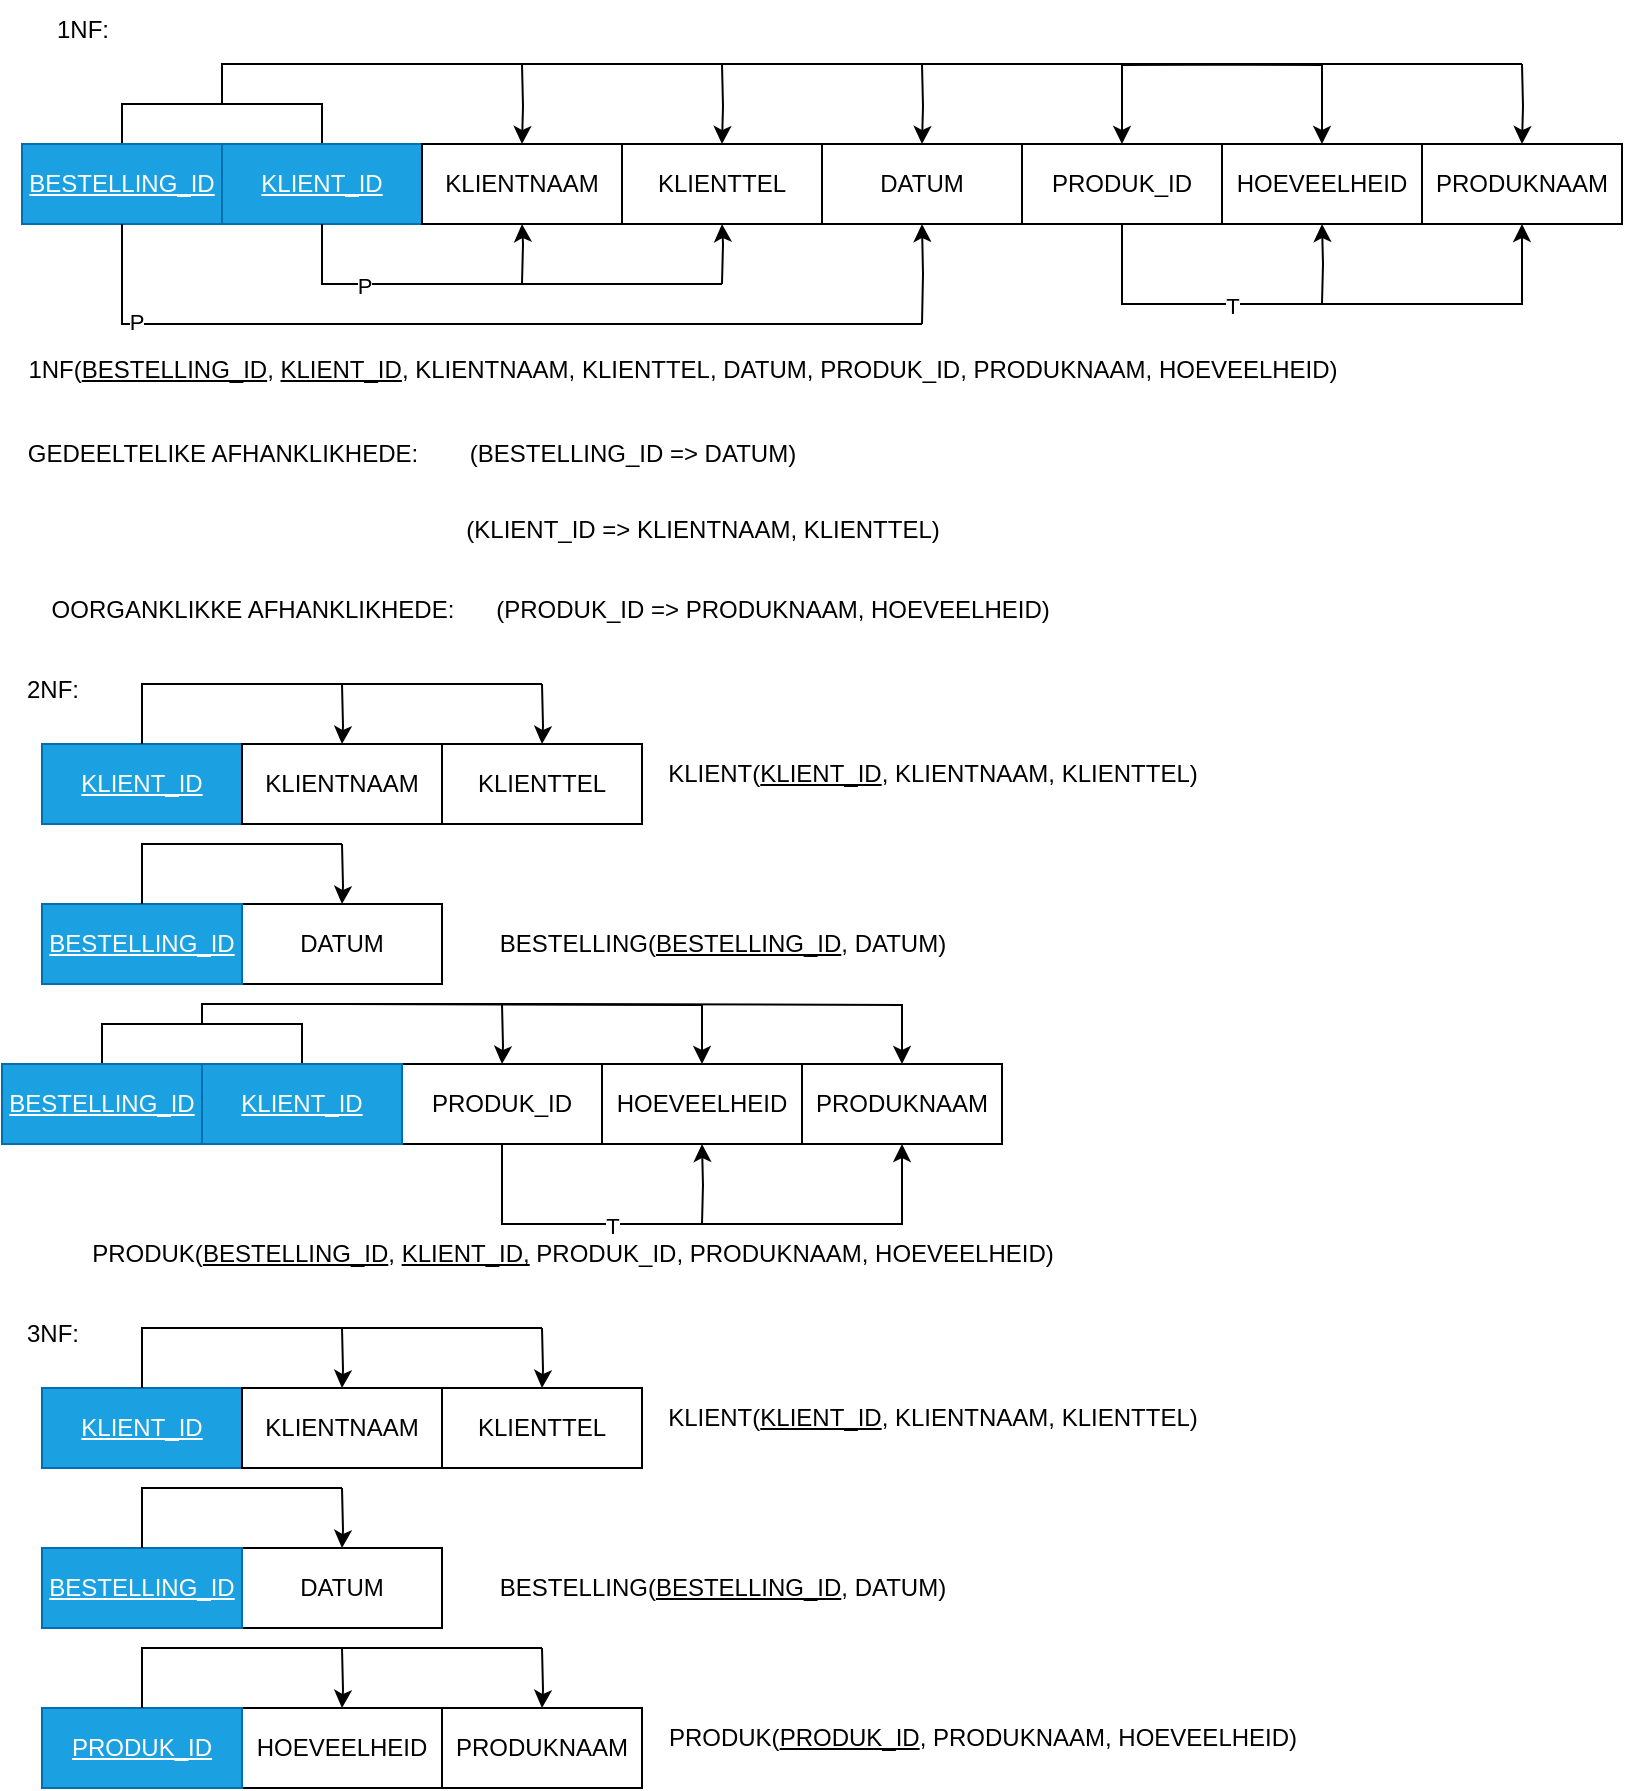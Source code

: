 <mxfile version="26.2.2">
  <diagram id="_hXymrpGF0wFrBP044Yz" name="Page-1">
    <mxGraphModel dx="1044" dy="626" grid="1" gridSize="10" guides="1" tooltips="1" connect="1" arrows="1" fold="1" page="1" pageScale="1" pageWidth="827" pageHeight="1169" math="0" shadow="0">
      <root>
        <mxCell id="0" />
        <mxCell id="1" parent="0" />
        <mxCell id="FdiNI-0ySeMm-yAumP3X-1" value="" style="endArrow=none;html=1;rounded=0;exitX=0.5;exitY=0;exitDx=0;exitDy=0;entryX=0.5;entryY=0;entryDx=0;entryDy=0;startFill=0;" parent="1" source="FdiNI-0ySeMm-yAumP3X-7" target="FdiNI-0ySeMm-yAumP3X-2" edge="1">
          <mxGeometry width="50" height="50" relative="1" as="geometry">
            <mxPoint x="80" y="270" as="sourcePoint" />
            <mxPoint x="100" y="240" as="targetPoint" />
            <Array as="points">
              <mxPoint x="60" y="120" />
              <mxPoint x="160" y="120" />
            </Array>
          </mxGeometry>
        </mxCell>
        <mxCell id="FdiNI-0ySeMm-yAumP3X-2" value="&lt;u&gt;KLIENT_ID&lt;/u&gt;" style="whiteSpace=wrap;html=1;align=center;fillColor=#1ba1e2;fontColor=#ffffff;strokeColor=#006EAF;" parent="1" vertex="1">
          <mxGeometry x="110" y="140" width="100" height="40" as="geometry" />
        </mxCell>
        <mxCell id="FdiNI-0ySeMm-yAumP3X-14" style="edgeStyle=orthogonalEdgeStyle;rounded=0;orthogonalLoop=1;jettySize=auto;html=1;" parent="1" target="FdiNI-0ySeMm-yAumP3X-3" edge="1">
          <mxGeometry relative="1" as="geometry">
            <mxPoint x="260" y="100" as="sourcePoint" />
          </mxGeometry>
        </mxCell>
        <mxCell id="FdiNI-0ySeMm-yAumP3X-20" style="edgeStyle=orthogonalEdgeStyle;rounded=0;orthogonalLoop=1;jettySize=auto;html=1;" parent="1" target="FdiNI-0ySeMm-yAumP3X-3" edge="1">
          <mxGeometry relative="1" as="geometry">
            <mxPoint x="260" y="210" as="sourcePoint" />
          </mxGeometry>
        </mxCell>
        <mxCell id="FdiNI-0ySeMm-yAumP3X-3" value="KLIENTNAAM" style="whiteSpace=wrap;html=1;align=center;" parent="1" vertex="1">
          <mxGeometry x="210" y="140" width="100" height="40" as="geometry" />
        </mxCell>
        <mxCell id="FdiNI-0ySeMm-yAumP3X-15" style="edgeStyle=orthogonalEdgeStyle;rounded=0;orthogonalLoop=1;jettySize=auto;html=1;" parent="1" target="FdiNI-0ySeMm-yAumP3X-4" edge="1">
          <mxGeometry relative="1" as="geometry">
            <mxPoint x="360" y="100" as="sourcePoint" />
          </mxGeometry>
        </mxCell>
        <mxCell id="FdiNI-0ySeMm-yAumP3X-21" style="edgeStyle=orthogonalEdgeStyle;rounded=0;orthogonalLoop=1;jettySize=auto;html=1;" parent="1" target="FdiNI-0ySeMm-yAumP3X-4" edge="1">
          <mxGeometry relative="1" as="geometry">
            <mxPoint x="360" y="210" as="sourcePoint" />
          </mxGeometry>
        </mxCell>
        <mxCell id="FdiNI-0ySeMm-yAumP3X-4" value="KLIENTTEL" style="whiteSpace=wrap;html=1;align=center;" parent="1" vertex="1">
          <mxGeometry x="310" y="140" width="100" height="40" as="geometry" />
        </mxCell>
        <mxCell id="FdiNI-0ySeMm-yAumP3X-16" style="edgeStyle=orthogonalEdgeStyle;rounded=0;orthogonalLoop=1;jettySize=auto;html=1;" parent="1" target="FdiNI-0ySeMm-yAumP3X-5" edge="1">
          <mxGeometry relative="1" as="geometry">
            <mxPoint x="460.0" y="100" as="sourcePoint" />
          </mxGeometry>
        </mxCell>
        <mxCell id="FdiNI-0ySeMm-yAumP3X-24" style="edgeStyle=orthogonalEdgeStyle;rounded=0;orthogonalLoop=1;jettySize=auto;html=1;" parent="1" target="FdiNI-0ySeMm-yAumP3X-5" edge="1">
          <mxGeometry relative="1" as="geometry">
            <mxPoint x="460.0" y="230" as="sourcePoint" />
          </mxGeometry>
        </mxCell>
        <mxCell id="FdiNI-0ySeMm-yAumP3X-5" value="DATUM" style="whiteSpace=wrap;html=1;align=center;" parent="1" vertex="1">
          <mxGeometry x="410" y="140" width="100" height="40" as="geometry" />
        </mxCell>
        <mxCell id="FdiNI-0ySeMm-yAumP3X-17" style="edgeStyle=orthogonalEdgeStyle;rounded=0;orthogonalLoop=1;jettySize=auto;html=1;" parent="1" target="FdiNI-0ySeMm-yAumP3X-6" edge="1">
          <mxGeometry relative="1" as="geometry">
            <mxPoint x="560" y="100" as="sourcePoint" />
          </mxGeometry>
        </mxCell>
        <mxCell id="FdiNI-0ySeMm-yAumP3X-31" style="edgeStyle=orthogonalEdgeStyle;rounded=0;orthogonalLoop=1;jettySize=auto;html=1;" parent="1" target="FdiNI-0ySeMm-yAumP3X-6" edge="1">
          <mxGeometry relative="1" as="geometry">
            <mxPoint x="660" y="220" as="sourcePoint" />
          </mxGeometry>
        </mxCell>
        <mxCell id="FdiNI-0ySeMm-yAumP3X-6" value="HOEVEELHEID" style="whiteSpace=wrap;html=1;align=center;" parent="1" vertex="1">
          <mxGeometry x="610" y="140" width="100" height="40" as="geometry" />
        </mxCell>
        <mxCell id="FdiNI-0ySeMm-yAumP3X-7" value="&lt;u&gt;BESTELLING_ID&lt;/u&gt;" style="whiteSpace=wrap;html=1;align=center;fillColor=#1ba1e2;fontColor=#ffffff;strokeColor=#006EAF;" parent="1" vertex="1">
          <mxGeometry x="10" y="140" width="100" height="40" as="geometry" />
        </mxCell>
        <mxCell id="FdiNI-0ySeMm-yAumP3X-18" style="edgeStyle=orthogonalEdgeStyle;rounded=0;orthogonalLoop=1;jettySize=auto;html=1;" parent="1" target="FdiNI-0ySeMm-yAumP3X-8" edge="1">
          <mxGeometry relative="1" as="geometry">
            <mxPoint x="660" y="100" as="sourcePoint" />
          </mxGeometry>
        </mxCell>
        <mxCell id="FdiNI-0ySeMm-yAumP3X-19" style="edgeStyle=orthogonalEdgeStyle;rounded=0;orthogonalLoop=1;jettySize=auto;html=1;" parent="1" target="FdiNI-0ySeMm-yAumP3X-9" edge="1">
          <mxGeometry relative="1" as="geometry">
            <mxPoint x="760" y="100" as="sourcePoint" />
          </mxGeometry>
        </mxCell>
        <mxCell id="FdiNI-0ySeMm-yAumP3X-9" value="PRODUKNAAM" style="whiteSpace=wrap;html=1;align=center;" parent="1" vertex="1">
          <mxGeometry x="710" y="140" width="100" height="40" as="geometry" />
        </mxCell>
        <mxCell id="FdiNI-0ySeMm-yAumP3X-11" value="" style="endArrow=none;html=1;rounded=0;exitX=0.5;exitY=1;exitDx=0;exitDy=0;startFill=0;" parent="1" source="FdiNI-0ySeMm-yAumP3X-2" edge="1">
          <mxGeometry width="50" height="50" relative="1" as="geometry">
            <mxPoint x="90" y="280" as="sourcePoint" />
            <mxPoint x="360" y="210" as="targetPoint" />
            <Array as="points">
              <mxPoint x="160" y="210" />
            </Array>
          </mxGeometry>
        </mxCell>
        <mxCell id="FdiNI-0ySeMm-yAumP3X-22" value="P" style="edgeLabel;html=1;align=center;verticalAlign=middle;resizable=0;points=[];" parent="FdiNI-0ySeMm-yAumP3X-11" vertex="1" connectable="0">
          <mxGeometry x="-0.561" y="-1" relative="1" as="geometry">
            <mxPoint as="offset" />
          </mxGeometry>
        </mxCell>
        <mxCell id="FdiNI-0ySeMm-yAumP3X-12" value="" style="endArrow=none;html=1;rounded=0;exitX=0.5;exitY=1;exitDx=0;exitDy=0;startFill=0;" parent="1" source="FdiNI-0ySeMm-yAumP3X-7" edge="1">
          <mxGeometry width="50" height="50" relative="1" as="geometry">
            <mxPoint x="100" y="290" as="sourcePoint" />
            <mxPoint x="460" y="230" as="targetPoint" />
            <Array as="points">
              <mxPoint x="60" y="230" />
            </Array>
          </mxGeometry>
        </mxCell>
        <mxCell id="FdiNI-0ySeMm-yAumP3X-28" value="P" style="edgeLabel;html=1;align=center;verticalAlign=middle;resizable=0;points=[];" parent="FdiNI-0ySeMm-yAumP3X-12" vertex="1" connectable="0">
          <mxGeometry x="-0.746" y="1" relative="1" as="geometry">
            <mxPoint as="offset" />
          </mxGeometry>
        </mxCell>
        <mxCell id="FdiNI-0ySeMm-yAumP3X-13" value="" style="endArrow=none;html=1;rounded=0;startFill=0;" parent="1" edge="1">
          <mxGeometry width="50" height="50" relative="1" as="geometry">
            <mxPoint x="110" y="120" as="sourcePoint" />
            <mxPoint x="760" y="100" as="targetPoint" />
            <Array as="points">
              <mxPoint x="110" y="100" />
            </Array>
          </mxGeometry>
        </mxCell>
        <mxCell id="FdiNI-0ySeMm-yAumP3X-26" value="" style="endArrow=classic;html=1;rounded=0;exitX=0.5;exitY=1;exitDx=0;exitDy=0;entryX=0.5;entryY=1;entryDx=0;entryDy=0;" parent="1" source="FdiNI-0ySeMm-yAumP3X-8" target="FdiNI-0ySeMm-yAumP3X-9" edge="1">
          <mxGeometry width="50" height="50" relative="1" as="geometry">
            <mxPoint x="660" y="210" as="sourcePoint" />
            <mxPoint x="760" y="200" as="targetPoint" />
            <Array as="points">
              <mxPoint x="560" y="220" />
              <mxPoint x="660" y="220" />
              <mxPoint x="760" y="220" />
            </Array>
          </mxGeometry>
        </mxCell>
        <mxCell id="FdiNI-0ySeMm-yAumP3X-27" value="T" style="edgeLabel;html=1;align=center;verticalAlign=middle;resizable=0;points=[];" parent="FdiNI-0ySeMm-yAumP3X-26" vertex="1" connectable="0">
          <mxGeometry x="-0.325" y="-1" relative="1" as="geometry">
            <mxPoint as="offset" />
          </mxGeometry>
        </mxCell>
        <mxCell id="FdiNI-0ySeMm-yAumP3X-29" value="1NF:" style="text;html=1;align=center;verticalAlign=middle;resizable=0;points=[];autosize=1;strokeColor=none;fillColor=none;" parent="1" vertex="1">
          <mxGeometry x="15" y="68" width="50" height="30" as="geometry" />
        </mxCell>
        <mxCell id="FdiNI-0ySeMm-yAumP3X-8" value="PRODUK_ID" style="whiteSpace=wrap;html=1;align=center;" parent="1" vertex="1">
          <mxGeometry x="510" y="140" width="100" height="40" as="geometry" />
        </mxCell>
        <mxCell id="FdiNI-0ySeMm-yAumP3X-32" value="1NF(&lt;u&gt;BESTELLING_ID&lt;/u&gt;,&amp;nbsp;&lt;u&gt;KLIENT_ID&lt;/u&gt;, KLIENTNAAM, KLIENTTEL, DATUM, PRODUK_ID, PRODUKNAAM, HOEVEELHEID)" style="text;html=1;align=center;verticalAlign=middle;resizable=0;points=[];autosize=1;strokeColor=none;fillColor=none;" parent="1" vertex="1">
          <mxGeometry y="238" width="680" height="30" as="geometry" />
        </mxCell>
        <mxCell id="FdiNI-0ySeMm-yAumP3X-33" value="GEDEELTELIKE AFHANKLIKHEDE:" style="text;html=1;align=center;verticalAlign=middle;resizable=0;points=[];autosize=1;strokeColor=none;fillColor=none;" parent="1" vertex="1">
          <mxGeometry y="280" width="220" height="30" as="geometry" />
        </mxCell>
        <mxCell id="FdiNI-0ySeMm-yAumP3X-34" value="(BESTELLING_ID =&amp;gt; DATUM)" style="text;html=1;align=center;verticalAlign=middle;resizable=0;points=[];autosize=1;strokeColor=none;fillColor=none;" parent="1" vertex="1">
          <mxGeometry x="220" y="280" width="190" height="30" as="geometry" />
        </mxCell>
        <mxCell id="FdiNI-0ySeMm-yAumP3X-35" value="(KLIENT_ID =&amp;gt; KLIENTNAAM, KLIENTTEL)" style="text;html=1;align=center;verticalAlign=middle;resizable=0;points=[];autosize=1;strokeColor=none;fillColor=none;" parent="1" vertex="1">
          <mxGeometry x="220" y="318" width="260" height="30" as="geometry" />
        </mxCell>
        <mxCell id="FdiNI-0ySeMm-yAumP3X-36" value="OORGANKLIKKE AFHANKLIKHEDE:" style="text;html=1;align=center;verticalAlign=middle;resizable=0;points=[];autosize=1;strokeColor=none;fillColor=none;" parent="1" vertex="1">
          <mxGeometry x="15" y="358" width="220" height="30" as="geometry" />
        </mxCell>
        <mxCell id="FdiNI-0ySeMm-yAumP3X-37" value="(PRODUK_ID =&amp;gt; PRODUKNAAM, HOEVEELHEID)" style="text;html=1;align=center;verticalAlign=middle;resizable=0;points=[];autosize=1;strokeColor=none;fillColor=none;" parent="1" vertex="1">
          <mxGeometry x="235" y="358" width="300" height="30" as="geometry" />
        </mxCell>
        <mxCell id="FdiNI-0ySeMm-yAumP3X-39" value="&lt;u&gt;KLIENT_ID&lt;/u&gt;" style="whiteSpace=wrap;html=1;align=center;fillColor=#1ba1e2;fontColor=#ffffff;strokeColor=#006EAF;" parent="1" vertex="1">
          <mxGeometry x="20" y="440" width="100" height="40" as="geometry" />
        </mxCell>
        <mxCell id="FdiNI-0ySeMm-yAumP3X-48" style="edgeStyle=orthogonalEdgeStyle;rounded=0;orthogonalLoop=1;jettySize=auto;html=1;" parent="1" target="FdiNI-0ySeMm-yAumP3X-41" edge="1">
          <mxGeometry relative="1" as="geometry">
            <mxPoint x="170.0" y="410" as="sourcePoint" />
          </mxGeometry>
        </mxCell>
        <mxCell id="FdiNI-0ySeMm-yAumP3X-41" value="KLIENTNAAM" style="whiteSpace=wrap;html=1;align=center;" parent="1" vertex="1">
          <mxGeometry x="120" y="440" width="100" height="40" as="geometry" />
        </mxCell>
        <mxCell id="FdiNI-0ySeMm-yAumP3X-49" style="edgeStyle=orthogonalEdgeStyle;rounded=0;orthogonalLoop=1;jettySize=auto;html=1;" parent="1" target="FdiNI-0ySeMm-yAumP3X-43" edge="1">
          <mxGeometry relative="1" as="geometry">
            <mxPoint x="270" y="410" as="sourcePoint" />
          </mxGeometry>
        </mxCell>
        <mxCell id="FdiNI-0ySeMm-yAumP3X-43" value="KLIENTTEL" style="whiteSpace=wrap;html=1;align=center;" parent="1" vertex="1">
          <mxGeometry x="220" y="440" width="100" height="40" as="geometry" />
        </mxCell>
        <mxCell id="FdiNI-0ySeMm-yAumP3X-44" value="" style="endArrow=none;html=1;rounded=0;exitX=0.5;exitY=0;exitDx=0;exitDy=0;startFill=0;" parent="1" source="FdiNI-0ySeMm-yAumP3X-39" edge="1">
          <mxGeometry width="50" height="50" relative="1" as="geometry">
            <mxPoint y="580" as="sourcePoint" />
            <mxPoint x="270" y="410" as="targetPoint" />
            <Array as="points">
              <mxPoint x="70" y="410" />
            </Array>
          </mxGeometry>
        </mxCell>
        <mxCell id="FdiNI-0ySeMm-yAumP3X-46" value="2NF:" style="text;html=1;align=center;verticalAlign=middle;resizable=0;points=[];autosize=1;strokeColor=none;fillColor=none;" parent="1" vertex="1">
          <mxGeometry y="398" width="50" height="30" as="geometry" />
        </mxCell>
        <mxCell id="FdiNI-0ySeMm-yAumP3X-50" value="KLIENT(&lt;u&gt;KLIENT_ID&lt;/u&gt;, KLIENTNAAM, KLIENTTEL)" style="text;html=1;align=center;verticalAlign=middle;resizable=0;points=[];autosize=1;strokeColor=none;fillColor=none;" parent="1" vertex="1">
          <mxGeometry x="320" y="440" width="290" height="30" as="geometry" />
        </mxCell>
        <mxCell id="FdiNI-0ySeMm-yAumP3X-55" style="edgeStyle=orthogonalEdgeStyle;rounded=0;orthogonalLoop=1;jettySize=auto;html=1;" parent="1" target="FdiNI-0ySeMm-yAumP3X-51" edge="1">
          <mxGeometry relative="1" as="geometry">
            <mxPoint x="170.0" y="490" as="sourcePoint" />
          </mxGeometry>
        </mxCell>
        <mxCell id="FdiNI-0ySeMm-yAumP3X-51" value="DATUM" style="whiteSpace=wrap;html=1;align=center;" parent="1" vertex="1">
          <mxGeometry x="120" y="520" width="100" height="40" as="geometry" />
        </mxCell>
        <mxCell id="FdiNI-0ySeMm-yAumP3X-52" value="&lt;u&gt;BESTELLING_ID&lt;/u&gt;" style="whiteSpace=wrap;html=1;align=center;fillColor=#1ba1e2;fontColor=#ffffff;strokeColor=#006EAF;" parent="1" vertex="1">
          <mxGeometry x="20" y="520" width="100" height="40" as="geometry" />
        </mxCell>
        <mxCell id="FdiNI-0ySeMm-yAumP3X-54" value="" style="endArrow=none;html=1;rounded=0;exitX=0.5;exitY=0;exitDx=0;exitDy=0;startFill=0;" parent="1" edge="1">
          <mxGeometry width="50" height="50" relative="1" as="geometry">
            <mxPoint x="70" y="520" as="sourcePoint" />
            <mxPoint x="170" y="490" as="targetPoint" />
            <Array as="points">
              <mxPoint x="70" y="490" />
            </Array>
          </mxGeometry>
        </mxCell>
        <mxCell id="FdiNI-0ySeMm-yAumP3X-56" value="BESTELLING(&lt;u&gt;BESTELLING_ID&lt;/u&gt;, DATUM)" style="text;html=1;align=center;verticalAlign=middle;resizable=0;points=[];autosize=1;strokeColor=none;fillColor=none;" parent="1" vertex="1">
          <mxGeometry x="235" y="525" width="250" height="30" as="geometry" />
        </mxCell>
        <mxCell id="FdiNI-0ySeMm-yAumP3X-61" style="edgeStyle=orthogonalEdgeStyle;rounded=0;orthogonalLoop=1;jettySize=auto;html=1;" parent="1" target="FdiNI-0ySeMm-yAumP3X-57" edge="1">
          <mxGeometry relative="1" as="geometry">
            <mxPoint x="170.0" y="570" as="sourcePoint" />
          </mxGeometry>
        </mxCell>
        <mxCell id="FdiNI-0ySeMm-yAumP3X-57" value="HOEVEELHEID" style="whiteSpace=wrap;html=1;align=center;" parent="1" vertex="1">
          <mxGeometry x="300" y="600" width="100" height="40" as="geometry" />
        </mxCell>
        <mxCell id="FdiNI-0ySeMm-yAumP3X-62" style="edgeStyle=orthogonalEdgeStyle;rounded=0;orthogonalLoop=1;jettySize=auto;html=1;" parent="1" target="FdiNI-0ySeMm-yAumP3X-58" edge="1">
          <mxGeometry relative="1" as="geometry">
            <mxPoint x="270" y="570" as="sourcePoint" />
          </mxGeometry>
        </mxCell>
        <mxCell id="FdiNI-0ySeMm-yAumP3X-58" value="PRODUKNAAM" style="whiteSpace=wrap;html=1;align=center;" parent="1" vertex="1">
          <mxGeometry x="400" y="600" width="100" height="40" as="geometry" />
        </mxCell>
        <mxCell id="FdiNI-0ySeMm-yAumP3X-66" style="edgeStyle=orthogonalEdgeStyle;rounded=0;orthogonalLoop=1;jettySize=auto;html=1;" parent="1" target="FdiNI-0ySeMm-yAumP3X-59" edge="1">
          <mxGeometry relative="1" as="geometry">
            <mxPoint x="250" y="570" as="sourcePoint" />
          </mxGeometry>
        </mxCell>
        <mxCell id="FdiNI-0ySeMm-yAumP3X-59" value="PRODUK_ID" style="whiteSpace=wrap;html=1;align=center;" parent="1" vertex="1">
          <mxGeometry x="200" y="600" width="100" height="40" as="geometry" />
        </mxCell>
        <mxCell id="FdiNI-0ySeMm-yAumP3X-60" value="" style="endArrow=none;html=1;rounded=0;startFill=0;" parent="1" edge="1">
          <mxGeometry width="50" height="50" relative="1" as="geometry">
            <mxPoint x="100" y="580" as="sourcePoint" />
            <mxPoint x="270" y="570" as="targetPoint" />
            <Array as="points">
              <mxPoint x="100" y="570" />
            </Array>
          </mxGeometry>
        </mxCell>
        <mxCell id="FdiNI-0ySeMm-yAumP3X-63" value="" style="endArrow=none;html=1;rounded=0;exitX=0.5;exitY=0;exitDx=0;exitDy=0;entryX=0.5;entryY=0;entryDx=0;entryDy=0;startFill=0;" parent="1" source="FdiNI-0ySeMm-yAumP3X-65" target="FdiNI-0ySeMm-yAumP3X-64" edge="1">
          <mxGeometry width="50" height="50" relative="1" as="geometry">
            <mxPoint x="70" y="730" as="sourcePoint" />
            <mxPoint x="90" y="700" as="targetPoint" />
            <Array as="points">
              <mxPoint x="50" y="580" />
              <mxPoint x="150" y="580" />
            </Array>
          </mxGeometry>
        </mxCell>
        <mxCell id="FdiNI-0ySeMm-yAumP3X-64" value="&lt;u&gt;KLIENT_ID&lt;/u&gt;" style="whiteSpace=wrap;html=1;align=center;fillColor=#1ba1e2;fontColor=#ffffff;strokeColor=#006EAF;" parent="1" vertex="1">
          <mxGeometry x="100" y="600" width="100" height="40" as="geometry" />
        </mxCell>
        <mxCell id="FdiNI-0ySeMm-yAumP3X-65" value="&lt;u&gt;BESTELLING_ID&lt;/u&gt;" style="whiteSpace=wrap;html=1;align=center;fillColor=#1ba1e2;fontColor=#ffffff;strokeColor=#006EAF;" parent="1" vertex="1">
          <mxGeometry y="600" width="100" height="40" as="geometry" />
        </mxCell>
        <mxCell id="FdiNI-0ySeMm-yAumP3X-67" value="PRODUK(&lt;u&gt;BESTELLING_ID&lt;/u&gt;,&amp;nbsp;&lt;u&gt;KLIENT_ID,&lt;/u&gt;&amp;nbsp;PRODUK_ID, PRODUKNAAM, HOEVEELHEID)" style="text;html=1;align=center;verticalAlign=middle;resizable=0;points=[];autosize=1;strokeColor=none;fillColor=none;" parent="1" vertex="1">
          <mxGeometry x="35" y="680" width="500" height="30" as="geometry" />
        </mxCell>
        <mxCell id="FdiNI-0ySeMm-yAumP3X-69" style="edgeStyle=orthogonalEdgeStyle;rounded=0;orthogonalLoop=1;jettySize=auto;html=1;" parent="1" edge="1">
          <mxGeometry relative="1" as="geometry">
            <mxPoint x="350" y="640" as="targetPoint" />
            <mxPoint x="350" y="680" as="sourcePoint" />
          </mxGeometry>
        </mxCell>
        <mxCell id="FdiNI-0ySeMm-yAumP3X-70" value="" style="endArrow=classic;html=1;rounded=0;exitX=0.5;exitY=1;exitDx=0;exitDy=0;entryX=0.5;entryY=1;entryDx=0;entryDy=0;" parent="1" edge="1">
          <mxGeometry width="50" height="50" relative="1" as="geometry">
            <mxPoint x="250" y="640" as="sourcePoint" />
            <mxPoint x="450" y="640" as="targetPoint" />
            <Array as="points">
              <mxPoint x="250" y="680" />
              <mxPoint x="350" y="680" />
              <mxPoint x="450" y="680" />
            </Array>
          </mxGeometry>
        </mxCell>
        <mxCell id="FdiNI-0ySeMm-yAumP3X-71" value="T" style="edgeLabel;html=1;align=center;verticalAlign=middle;resizable=0;points=[];" parent="FdiNI-0ySeMm-yAumP3X-70" vertex="1" connectable="0">
          <mxGeometry x="-0.325" y="-1" relative="1" as="geometry">
            <mxPoint as="offset" />
          </mxGeometry>
        </mxCell>
        <mxCell id="FdiNI-0ySeMm-yAumP3X-72" value="&lt;u&gt;KLIENT_ID&lt;/u&gt;" style="whiteSpace=wrap;html=1;align=center;fillColor=#1ba1e2;fontColor=#ffffff;strokeColor=#006EAF;" parent="1" vertex="1">
          <mxGeometry x="20" y="762" width="100" height="40" as="geometry" />
        </mxCell>
        <mxCell id="FdiNI-0ySeMm-yAumP3X-73" style="edgeStyle=orthogonalEdgeStyle;rounded=0;orthogonalLoop=1;jettySize=auto;html=1;" parent="1" target="FdiNI-0ySeMm-yAumP3X-74" edge="1">
          <mxGeometry relative="1" as="geometry">
            <mxPoint x="170.0" y="732" as="sourcePoint" />
          </mxGeometry>
        </mxCell>
        <mxCell id="FdiNI-0ySeMm-yAumP3X-74" value="KLIENTNAAM" style="whiteSpace=wrap;html=1;align=center;" parent="1" vertex="1">
          <mxGeometry x="120" y="762" width="100" height="40" as="geometry" />
        </mxCell>
        <mxCell id="FdiNI-0ySeMm-yAumP3X-75" style="edgeStyle=orthogonalEdgeStyle;rounded=0;orthogonalLoop=1;jettySize=auto;html=1;" parent="1" target="FdiNI-0ySeMm-yAumP3X-76" edge="1">
          <mxGeometry relative="1" as="geometry">
            <mxPoint x="270" y="732" as="sourcePoint" />
          </mxGeometry>
        </mxCell>
        <mxCell id="FdiNI-0ySeMm-yAumP3X-76" value="KLIENTTEL" style="whiteSpace=wrap;html=1;align=center;" parent="1" vertex="1">
          <mxGeometry x="220" y="762" width="100" height="40" as="geometry" />
        </mxCell>
        <mxCell id="FdiNI-0ySeMm-yAumP3X-77" value="" style="endArrow=none;html=1;rounded=0;exitX=0.5;exitY=0;exitDx=0;exitDy=0;startFill=0;" parent="1" source="FdiNI-0ySeMm-yAumP3X-72" edge="1">
          <mxGeometry width="50" height="50" relative="1" as="geometry">
            <mxPoint y="902" as="sourcePoint" />
            <mxPoint x="270" y="732" as="targetPoint" />
            <Array as="points">
              <mxPoint x="70" y="732" />
            </Array>
          </mxGeometry>
        </mxCell>
        <mxCell id="FdiNI-0ySeMm-yAumP3X-78" value="3NF:" style="text;html=1;align=center;verticalAlign=middle;resizable=0;points=[];autosize=1;strokeColor=none;fillColor=none;" parent="1" vertex="1">
          <mxGeometry y="720" width="50" height="30" as="geometry" />
        </mxCell>
        <mxCell id="FdiNI-0ySeMm-yAumP3X-79" value="KLIENT(&lt;u&gt;KLIENT_ID&lt;/u&gt;, KLIENTNAAM, KLIENTTEL)" style="text;html=1;align=center;verticalAlign=middle;resizable=0;points=[];autosize=1;strokeColor=none;fillColor=none;" parent="1" vertex="1">
          <mxGeometry x="320" y="762" width="290" height="30" as="geometry" />
        </mxCell>
        <mxCell id="FdiNI-0ySeMm-yAumP3X-80" style="edgeStyle=orthogonalEdgeStyle;rounded=0;orthogonalLoop=1;jettySize=auto;html=1;" parent="1" target="FdiNI-0ySeMm-yAumP3X-81" edge="1">
          <mxGeometry relative="1" as="geometry">
            <mxPoint x="170.0" y="812" as="sourcePoint" />
          </mxGeometry>
        </mxCell>
        <mxCell id="FdiNI-0ySeMm-yAumP3X-81" value="DATUM" style="whiteSpace=wrap;html=1;align=center;" parent="1" vertex="1">
          <mxGeometry x="120" y="842" width="100" height="40" as="geometry" />
        </mxCell>
        <mxCell id="FdiNI-0ySeMm-yAumP3X-82" value="&lt;u&gt;BESTELLING_ID&lt;/u&gt;" style="whiteSpace=wrap;html=1;align=center;fillColor=#1ba1e2;fontColor=#ffffff;strokeColor=#006EAF;" parent="1" vertex="1">
          <mxGeometry x="20" y="842" width="100" height="40" as="geometry" />
        </mxCell>
        <mxCell id="FdiNI-0ySeMm-yAumP3X-83" value="" style="endArrow=none;html=1;rounded=0;exitX=0.5;exitY=0;exitDx=0;exitDy=0;startFill=0;" parent="1" edge="1">
          <mxGeometry width="50" height="50" relative="1" as="geometry">
            <mxPoint x="70" y="842" as="sourcePoint" />
            <mxPoint x="170" y="812" as="targetPoint" />
            <Array as="points">
              <mxPoint x="70" y="812" />
            </Array>
          </mxGeometry>
        </mxCell>
        <mxCell id="FdiNI-0ySeMm-yAumP3X-84" value="BESTELLING(&lt;u&gt;BESTELLING_ID&lt;/u&gt;, DATUM)" style="text;html=1;align=center;verticalAlign=middle;resizable=0;points=[];autosize=1;strokeColor=none;fillColor=none;" parent="1" vertex="1">
          <mxGeometry x="235" y="847" width="250" height="30" as="geometry" />
        </mxCell>
        <mxCell id="FdiNI-0ySeMm-yAumP3X-85" style="edgeStyle=orthogonalEdgeStyle;rounded=0;orthogonalLoop=1;jettySize=auto;html=1;" parent="1" target="FdiNI-0ySeMm-yAumP3X-86" edge="1">
          <mxGeometry relative="1" as="geometry">
            <mxPoint x="170.0" y="892" as="sourcePoint" />
          </mxGeometry>
        </mxCell>
        <mxCell id="FdiNI-0ySeMm-yAumP3X-86" value="HOEVEELHEID" style="whiteSpace=wrap;html=1;align=center;" parent="1" vertex="1">
          <mxGeometry x="120" y="922" width="100" height="40" as="geometry" />
        </mxCell>
        <mxCell id="FdiNI-0ySeMm-yAumP3X-87" style="edgeStyle=orthogonalEdgeStyle;rounded=0;orthogonalLoop=1;jettySize=auto;html=1;" parent="1" target="FdiNI-0ySeMm-yAumP3X-88" edge="1">
          <mxGeometry relative="1" as="geometry">
            <mxPoint x="270" y="892" as="sourcePoint" />
          </mxGeometry>
        </mxCell>
        <mxCell id="FdiNI-0ySeMm-yAumP3X-88" value="PRODUKNAAM" style="whiteSpace=wrap;html=1;align=center;" parent="1" vertex="1">
          <mxGeometry x="220" y="922" width="100" height="40" as="geometry" />
        </mxCell>
        <mxCell id="FdiNI-0ySeMm-yAumP3X-90" value="&lt;u&gt;PRODUK_ID&lt;/u&gt;" style="whiteSpace=wrap;html=1;align=center;fillColor=#1ba1e2;fontColor=#ffffff;strokeColor=#006EAF;" parent="1" vertex="1">
          <mxGeometry x="20" y="922" width="100" height="40" as="geometry" />
        </mxCell>
        <mxCell id="FdiNI-0ySeMm-yAumP3X-91" value="" style="endArrow=none;html=1;rounded=0;startFill=0;exitX=0.5;exitY=0;exitDx=0;exitDy=0;" parent="1" source="FdiNI-0ySeMm-yAumP3X-90" edge="1">
          <mxGeometry width="50" height="50" relative="1" as="geometry">
            <mxPoint x="100" y="902" as="sourcePoint" />
            <mxPoint x="270" y="892" as="targetPoint" />
            <Array as="points">
              <mxPoint x="70" y="892" />
            </Array>
          </mxGeometry>
        </mxCell>
        <mxCell id="FdiNI-0ySeMm-yAumP3X-95" value="PRODUK(&lt;u&gt;PRODUK_ID&lt;/u&gt;, PRODUKNAAM, HOEVEELHEID)" style="text;html=1;align=center;verticalAlign=middle;resizable=0;points=[];autosize=1;strokeColor=none;fillColor=none;" parent="1" vertex="1">
          <mxGeometry x="320" y="922" width="340" height="30" as="geometry" />
        </mxCell>
      </root>
    </mxGraphModel>
  </diagram>
</mxfile>
